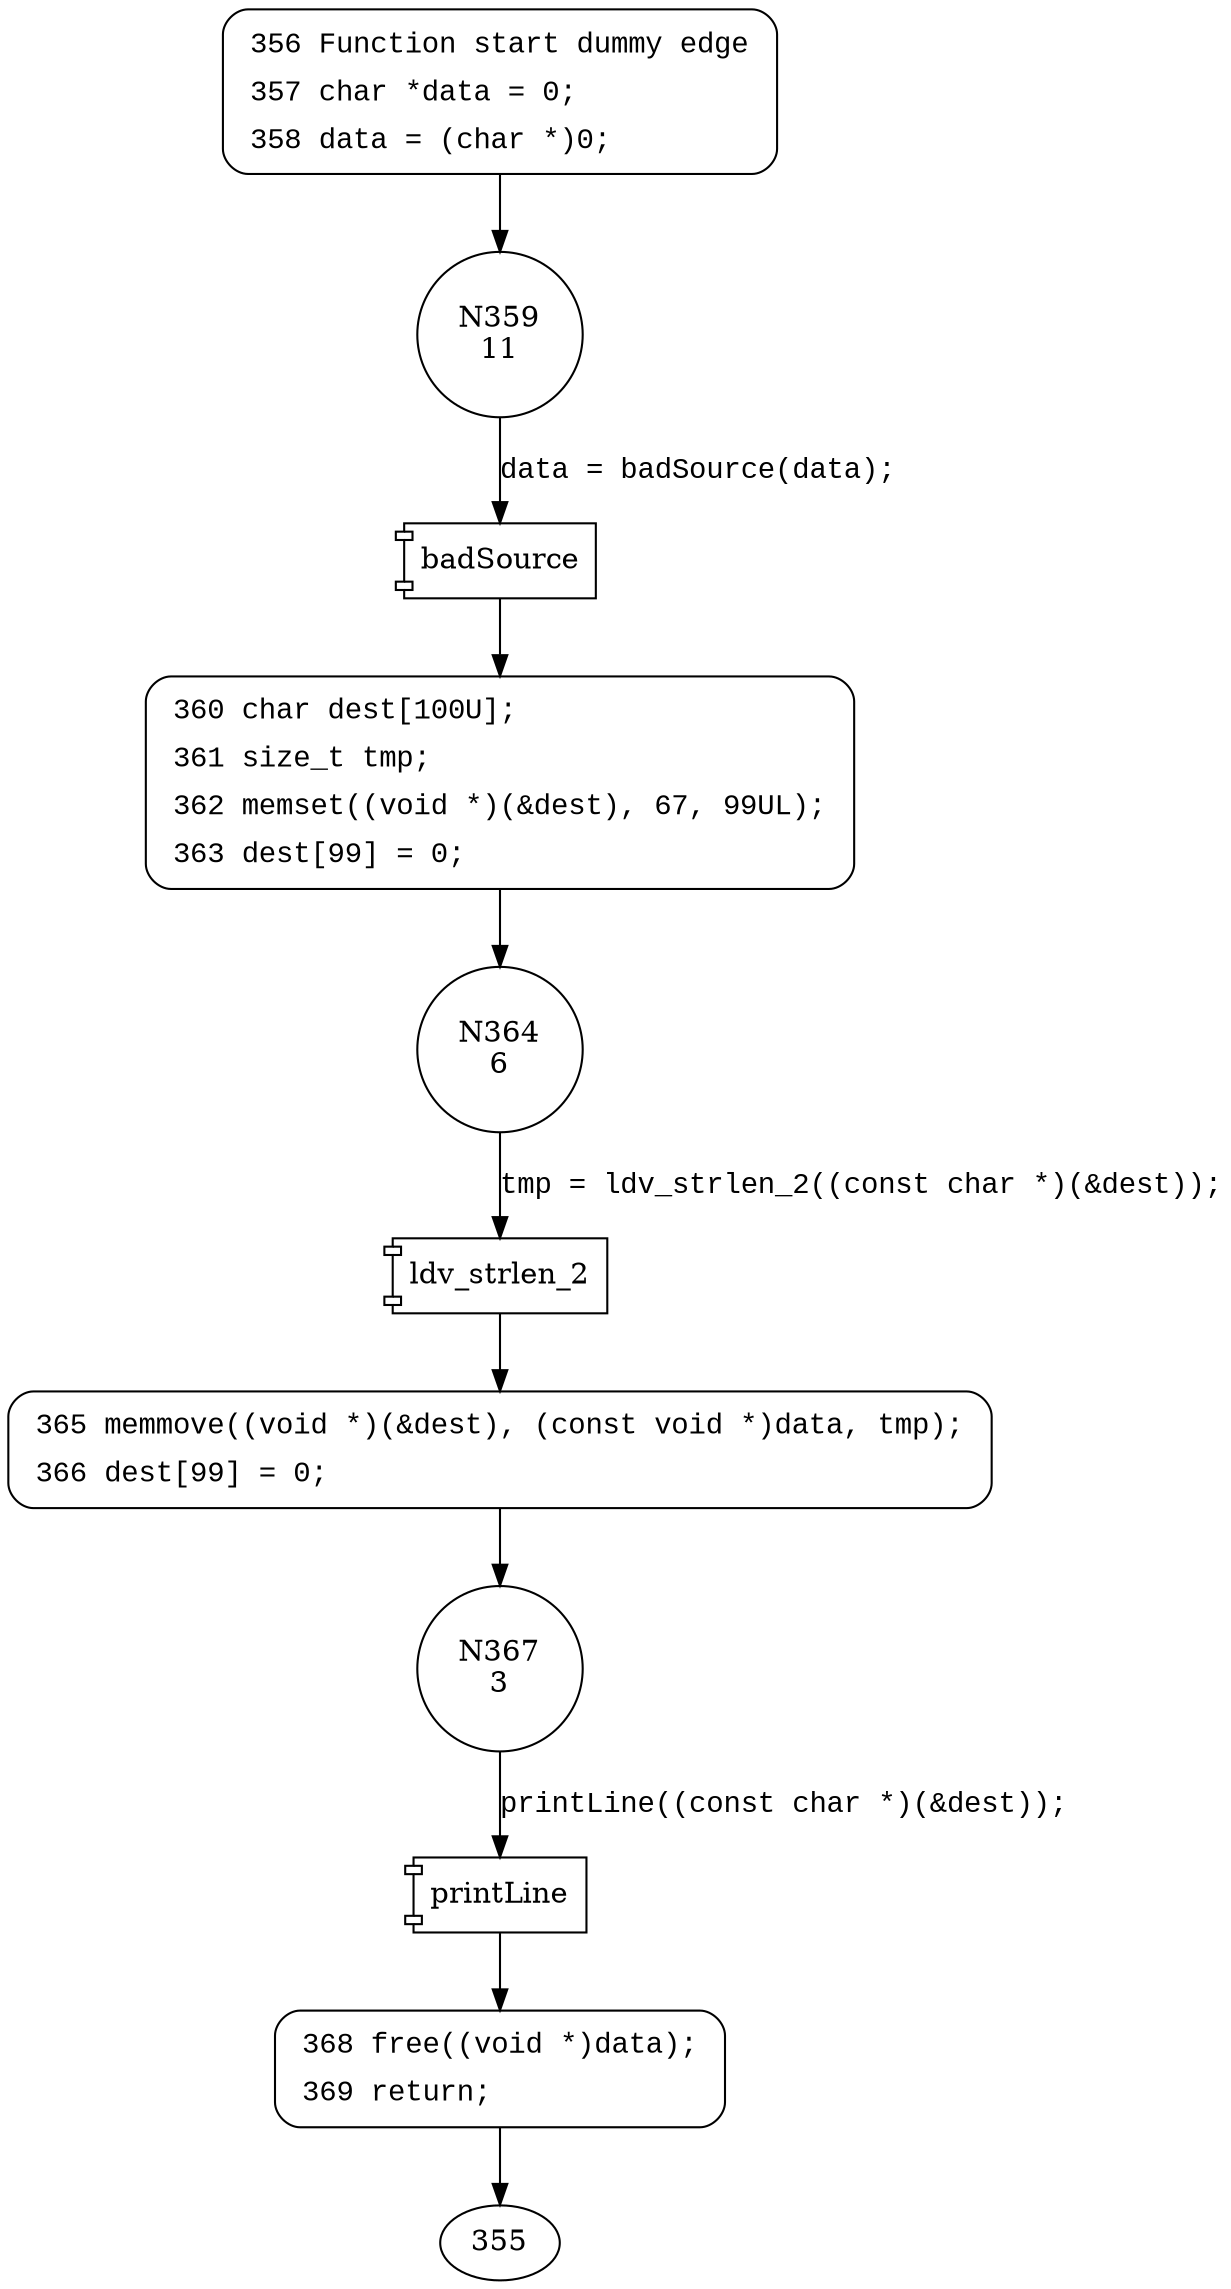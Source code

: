 digraph CWE126_Buffer_Overread__malloc_char_memmove_42_bad {
359 [shape="circle" label="N359\n11"]
360 [shape="circle" label="N360\n10"]
364 [shape="circle" label="N364\n6"]
365 [shape="circle" label="N365\n5"]
367 [shape="circle" label="N367\n3"]
368 [shape="circle" label="N368\n2"]
356 [style="filled,bold" penwidth="1" fillcolor="white" fontname="Courier New" shape="Mrecord" label=<<table border="0" cellborder="0" cellpadding="3" bgcolor="white"><tr><td align="right">356</td><td align="left">Function start dummy edge</td></tr><tr><td align="right">357</td><td align="left">char *data = 0;</td></tr><tr><td align="right">358</td><td align="left">data = (char *)0;</td></tr></table>>]
356 -> 359[label=""]
360 [style="filled,bold" penwidth="1" fillcolor="white" fontname="Courier New" shape="Mrecord" label=<<table border="0" cellborder="0" cellpadding="3" bgcolor="white"><tr><td align="right">360</td><td align="left">char dest[100U];</td></tr><tr><td align="right">361</td><td align="left">size_t tmp;</td></tr><tr><td align="right">362</td><td align="left">memset((void *)(&amp;dest), 67, 99UL);</td></tr><tr><td align="right">363</td><td align="left">dest[99] = 0;</td></tr></table>>]
360 -> 364[label=""]
365 [style="filled,bold" penwidth="1" fillcolor="white" fontname="Courier New" shape="Mrecord" label=<<table border="0" cellborder="0" cellpadding="3" bgcolor="white"><tr><td align="right">365</td><td align="left">memmove((void *)(&amp;dest), (const void *)data, tmp);</td></tr><tr><td align="right">366</td><td align="left">dest[99] = 0;</td></tr></table>>]
365 -> 367[label=""]
368 [style="filled,bold" penwidth="1" fillcolor="white" fontname="Courier New" shape="Mrecord" label=<<table border="0" cellborder="0" cellpadding="3" bgcolor="white"><tr><td align="right">368</td><td align="left">free((void *)data);</td></tr><tr><td align="right">369</td><td align="left">return;</td></tr></table>>]
368 -> 355[label=""]
100008 [shape="component" label="badSource"]
359 -> 100008 [label="data = badSource(data);" fontname="Courier New"]
100008 -> 360 [label="" fontname="Courier New"]
100009 [shape="component" label="ldv_strlen_2"]
364 -> 100009 [label="tmp = ldv_strlen_2((const char *)(&dest));" fontname="Courier New"]
100009 -> 365 [label="" fontname="Courier New"]
100010 [shape="component" label="printLine"]
367 -> 100010 [label="printLine((const char *)(&dest));" fontname="Courier New"]
100010 -> 368 [label="" fontname="Courier New"]
}